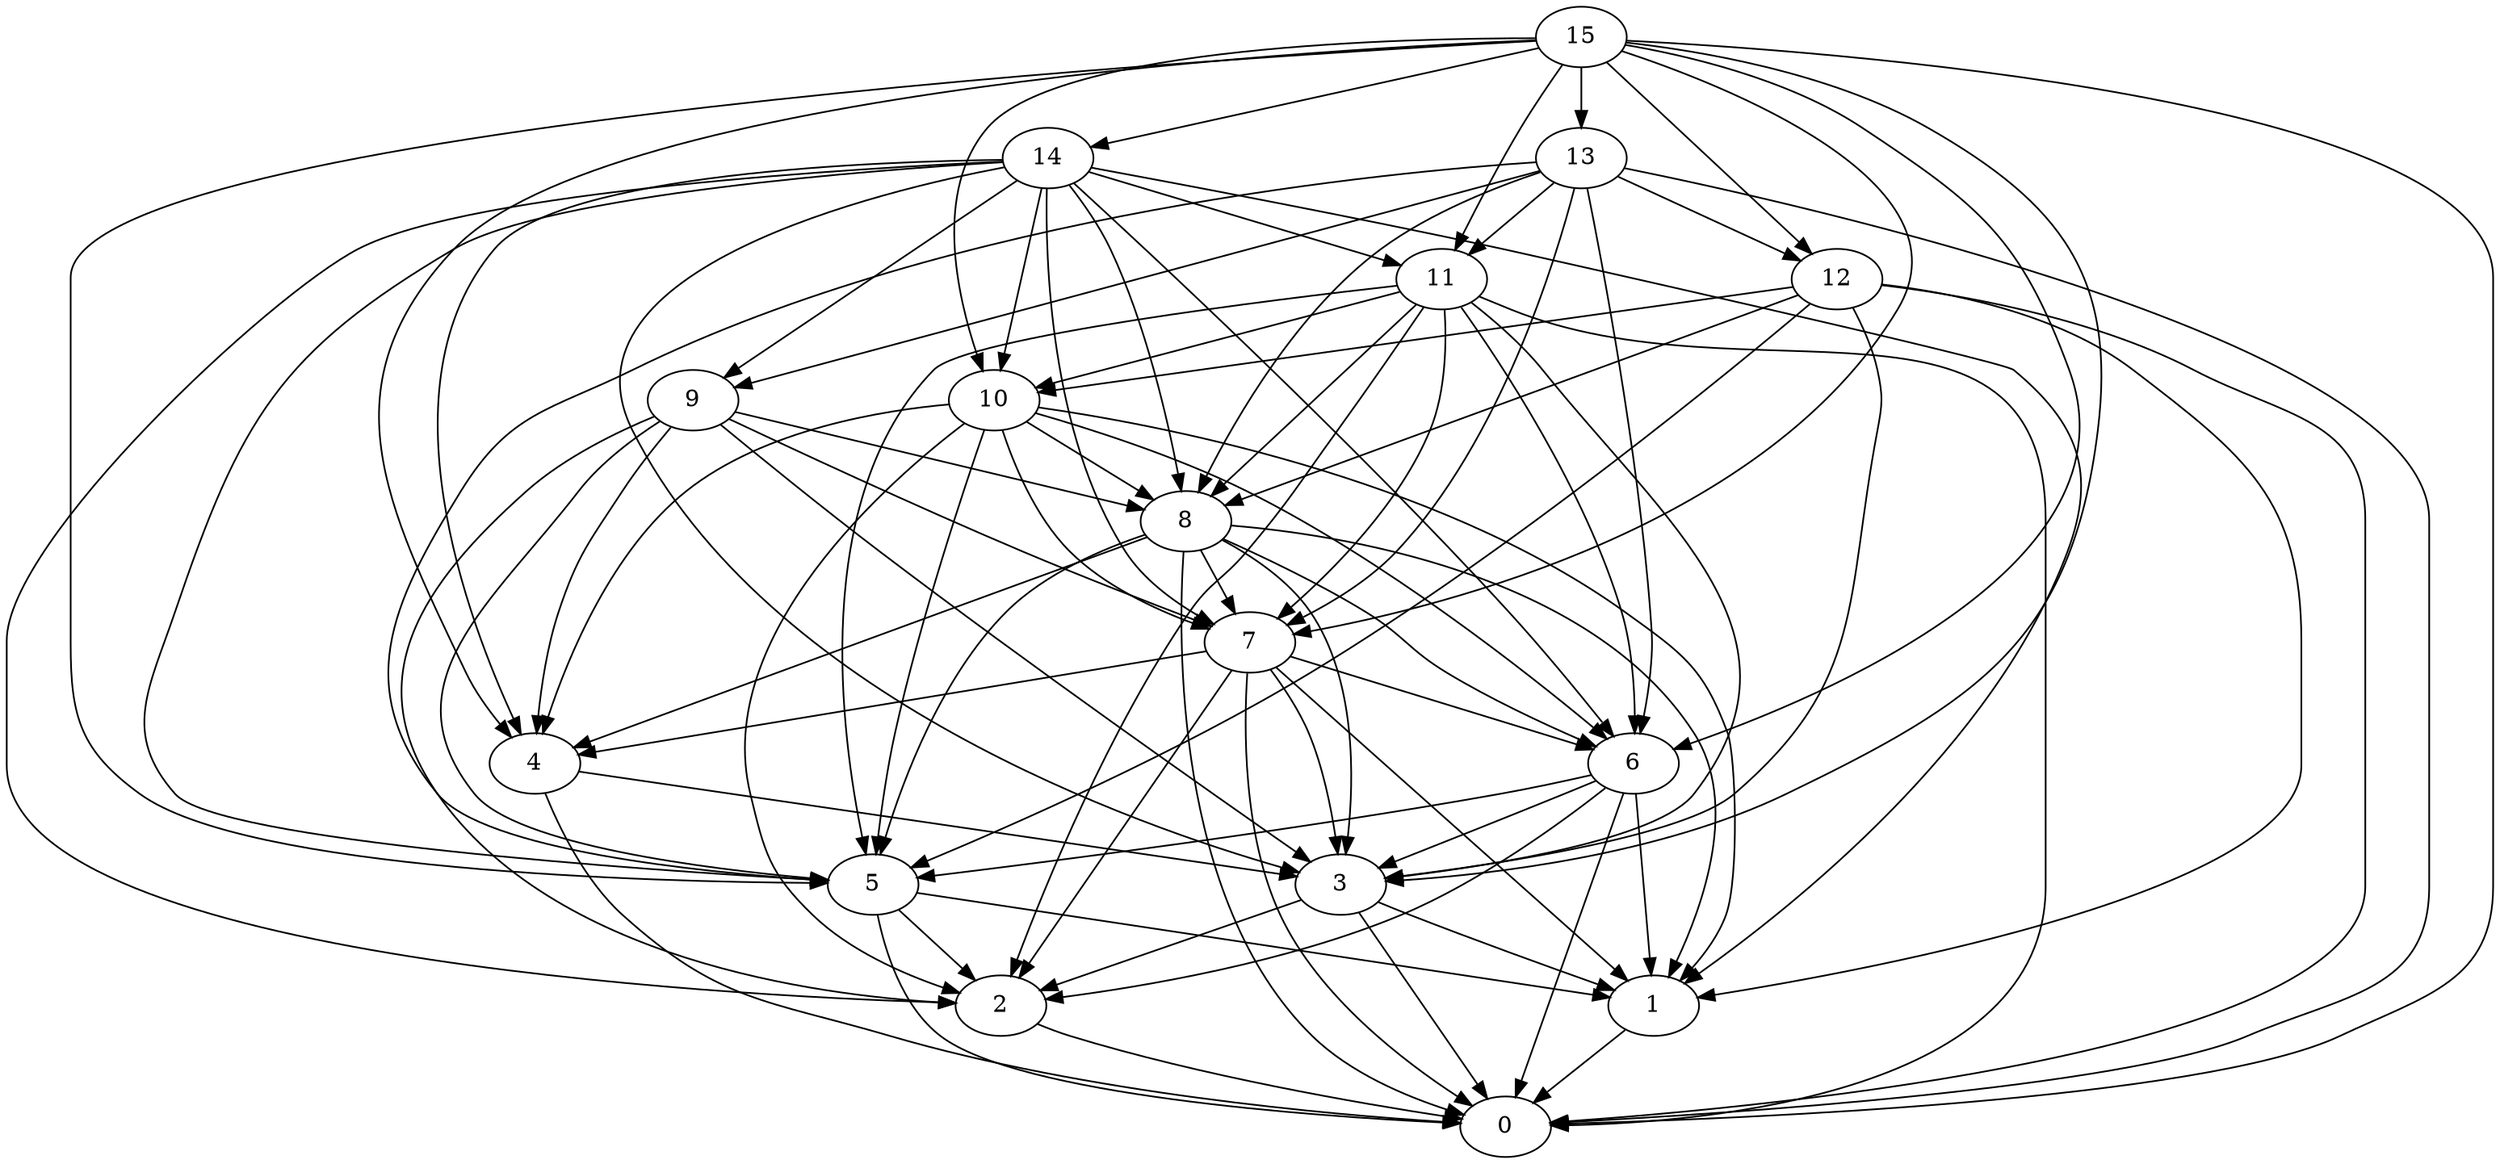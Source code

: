 digraph "Random_Nodes_16_Density_5.31_CCR_10.09_WeightType_Random" {
	graph ["Duplicate states"=0,
		GraphType=Random,
		"Max states in OPEN"=0,
		Modes="120000ms; topo-ordered tasks, ; Pruning: task equivalence, fixed order ready list, ; F-value: ; Optimisation: best schedule length (\
SL) optimisation on equal, ",
		NumberOfTasks=16,
		"Pruned using list schedule length"=6350,
		"States removed from OPEN"=0,
		TargetSystem="Homogeneous-4",
		"Time to schedule (ms)"=340,
		"Total idle time"=81,
		"Total schedule length"=115,
		"Total sequential time"=115,
		"Total states created"=14322
	];
	15	["Finish time"=3,
		Processor=0,
		"Start time"=0,
		Weight=3];
	14	["Finish time"=11,
		Processor=0,
		"Start time"=3,
		Weight=8];
	15 -> 14	[Weight=21];
	13	["Finish time"=19,
		Processor=0,
		"Start time"=11,
		Weight=8];
	15 -> 13	[Weight=12];
	11	["Finish time"=25,
		Processor=0,
		"Start time"=19,
		Weight=6];
	15 -> 11	[Weight=12];
	12	["Finish time"=29,
		Processor=0,
		"Start time"=25,
		Weight=4];
	15 -> 12	[Weight=5];
	10	["Finish time"=32,
		Processor=0,
		"Start time"=29,
		Weight=3];
	15 -> 10	[Weight=5];
	7	["Finish time"=57,
		Processor=0,
		"Start time"=47,
		Weight=10];
	15 -> 7	[Weight=12];
	6	["Finish time"=67,
		Processor=0,
		"Start time"=57,
		Weight=10];
	15 -> 6	[Weight=23];
	4	["Finish time"=74,
		Processor=0,
		"Start time"=67,
		Weight=7];
	15 -> 4	[Weight=18];
	3	["Finish time"=84,
		Processor=0,
		"Start time"=74,
		Weight=10];
	15 -> 3	[Weight=21];
	5	["Finish time"=93,
		Processor=0,
		"Start time"=84,
		Weight=9];
	15 -> 5	[Weight=5];
	0	["Finish time"=115,
		Processor=0,
		"Start time"=105,
		Weight=10];
	15 -> 0	[Weight=14];
	14 -> 11	[Weight=23];
	14 -> 10	[Weight=16];
	9	["Finish time"=42,
		Processor=0,
		"Start time"=32,
		Weight=10];
	14 -> 9	[Weight=21];
	8	["Finish time"=47,
		Processor=0,
		"Start time"=42,
		Weight=5];
	14 -> 8	[Weight=7];
	14 -> 7	[Weight=7];
	14 -> 6	[Weight=7];
	14 -> 4	[Weight=21];
	14 -> 3	[Weight=12];
	14 -> 5	[Weight=12];
	2	["Finish time"=103,
		Processor=0,
		"Start time"=93,
		Weight=10];
	14 -> 2	[Weight=12];
	1	["Finish time"=105,
		Processor=0,
		"Start time"=103,
		Weight=2];
	14 -> 1	[Weight=14];
	13 -> 11	[Weight=9];
	13 -> 12	[Weight=16];
	13 -> 9	[Weight=23];
	13 -> 8	[Weight=14];
	13 -> 7	[Weight=12];
	13 -> 6	[Weight=16];
	13 -> 5	[Weight=16];
	13 -> 0	[Weight=7];
	11 -> 10	[Weight=21];
	11 -> 8	[Weight=21];
	11 -> 7	[Weight=5];
	11 -> 6	[Weight=5];
	11 -> 3	[Weight=14];
	11 -> 5	[Weight=18];
	11 -> 2	[Weight=16];
	11 -> 0	[Weight=12];
	12 -> 10	[Weight=12];
	12 -> 8	[Weight=12];
	12 -> 3	[Weight=12];
	12 -> 5	[Weight=9];
	12 -> 1	[Weight=18];
	12 -> 0	[Weight=5];
	10 -> 8	[Weight=21];
	10 -> 7	[Weight=5];
	10 -> 6	[Weight=16];
	10 -> 4	[Weight=16];
	10 -> 5	[Weight=18];
	10 -> 2	[Weight=14];
	10 -> 1	[Weight=9];
	9 -> 8	[Weight=5];
	9 -> 7	[Weight=14];
	9 -> 4	[Weight=21];
	9 -> 3	[Weight=16];
	9 -> 5	[Weight=9];
	9 -> 2	[Weight=7];
	8 -> 7	[Weight=16];
	8 -> 6	[Weight=9];
	8 -> 4	[Weight=16];
	8 -> 3	[Weight=5];
	8 -> 5	[Weight=14];
	8 -> 1	[Weight=16];
	8 -> 0	[Weight=23];
	7 -> 6	[Weight=9];
	7 -> 4	[Weight=7];
	7 -> 3	[Weight=14];
	7 -> 2	[Weight=7];
	7 -> 1	[Weight=14];
	7 -> 0	[Weight=5];
	6 -> 3	[Weight=21];
	6 -> 5	[Weight=7];
	6 -> 2	[Weight=16];
	6 -> 1	[Weight=7];
	6 -> 0	[Weight=16];
	4 -> 3	[Weight=21];
	4 -> 0	[Weight=23];
	3 -> 2	[Weight=18];
	3 -> 1	[Weight=23];
	3 -> 0	[Weight=7];
	5 -> 2	[Weight=14];
	5 -> 1	[Weight=14];
	5 -> 0	[Weight=21];
	2 -> 0	[Weight=21];
	1 -> 0	[Weight=12];
}
